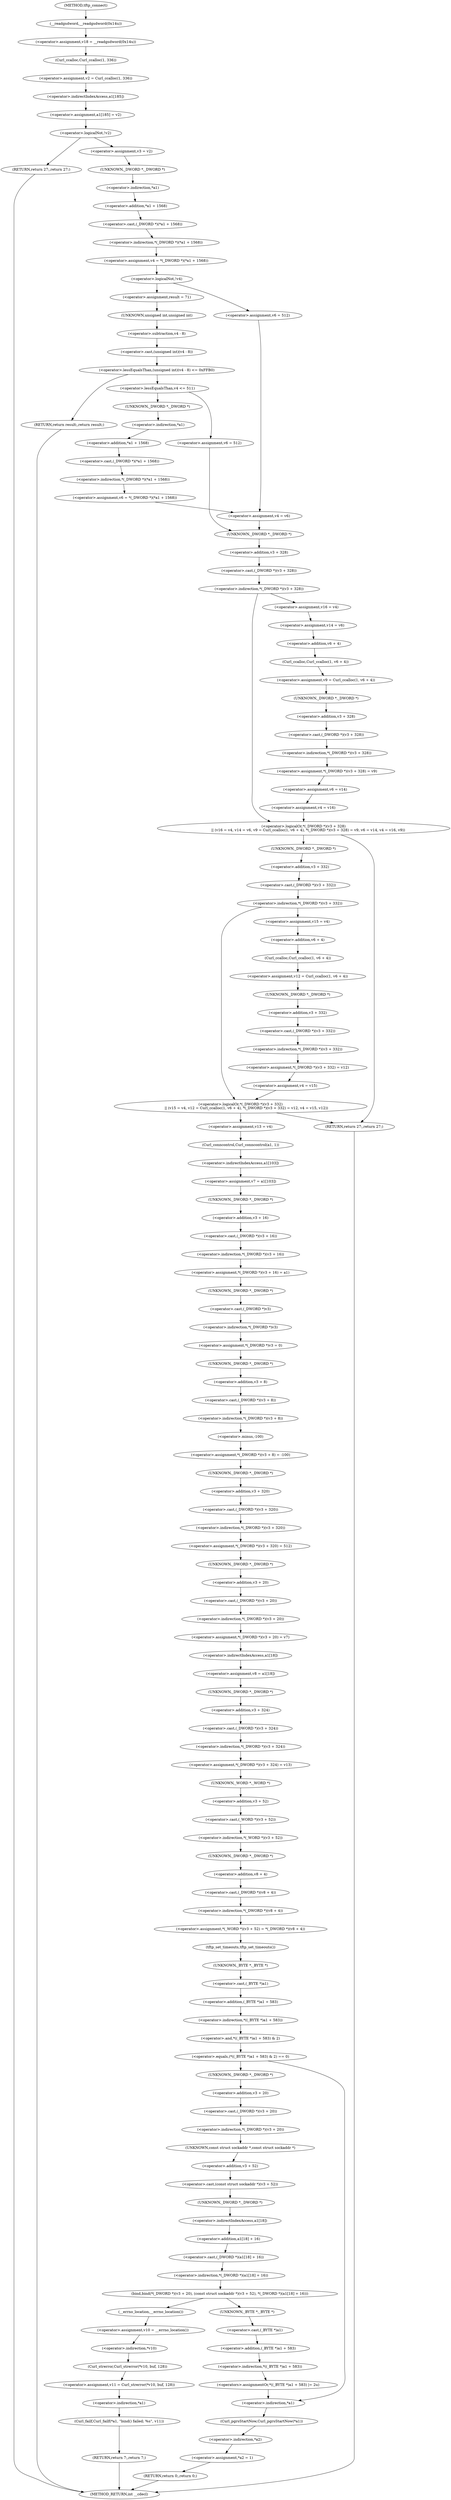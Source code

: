 digraph tftp_connect {  
"1000139" [label = "(<operator>.assignment,v18 = __readgsdword(0x14u))" ]
"1000141" [label = "(__readgsdword,__readgsdword(0x14u))" ]
"1000143" [label = "(<operator>.assignment,v2 = Curl_ccalloc(1, 336))" ]
"1000145" [label = "(Curl_ccalloc,Curl_ccalloc(1, 336))" ]
"1000148" [label = "(<operator>.assignment,a1[185] = v2)" ]
"1000149" [label = "(<operator>.indirectIndexAccess,a1[185])" ]
"1000154" [label = "(<operator>.logicalNot,!v2)" ]
"1000156" [label = "(RETURN,return 27;,return 27;)" ]
"1000158" [label = "(<operator>.assignment,v3 = v2)" ]
"1000161" [label = "(<operator>.assignment,v4 = *(_DWORD *)(*a1 + 1568))" ]
"1000163" [label = "(<operator>.indirection,*(_DWORD *)(*a1 + 1568))" ]
"1000164" [label = "(<operator>.cast,(_DWORD *)(*a1 + 1568))" ]
"1000165" [label = "(UNKNOWN,_DWORD *,_DWORD *)" ]
"1000166" [label = "(<operator>.addition,*a1 + 1568)" ]
"1000167" [label = "(<operator>.indirection,*a1)" ]
"1000171" [label = "(<operator>.logicalNot,!v4)" ]
"1000174" [label = "(<operator>.assignment,v6 = 512)" ]
"1000178" [label = "(<operator>.assignment,result = 71)" ]
"1000182" [label = "(<operator>.lessEqualsThan,(unsigned int)(v4 - 8) <= 0xFFB0)" ]
"1000183" [label = "(<operator>.cast,(unsigned int)(v4 - 8))" ]
"1000184" [label = "(UNKNOWN,unsigned int,unsigned int)" ]
"1000185" [label = "(<operator>.subtraction,v4 - 8)" ]
"1000191" [label = "(<operator>.lessEqualsThan,v4 <= 511)" ]
"1000195" [label = "(<operator>.assignment,v6 = 512)" ]
"1000200" [label = "(<operator>.logicalOr,*(_DWORD *)(v3 + 328)\n        || (v16 = v4, v14 = v6, v9 = Curl_ccalloc(1, v6 + 4), *(_DWORD *)(v3 + 328) = v9, v6 = v14, v4 = v16, v9))" ]
"1000201" [label = "(<operator>.indirection,*(_DWORD *)(v3 + 328))" ]
"1000202" [label = "(<operator>.cast,(_DWORD *)(v3 + 328))" ]
"1000203" [label = "(UNKNOWN,_DWORD *,_DWORD *)" ]
"1000204" [label = "(<operator>.addition,v3 + 328)" ]
"1000208" [label = "(<operator>.assignment,v16 = v4)" ]
"1000212" [label = "(<operator>.assignment,v14 = v6)" ]
"1000216" [label = "(<operator>.assignment,v9 = Curl_ccalloc(1, v6 + 4))" ]
"1000218" [label = "(Curl_ccalloc,Curl_ccalloc(1, v6 + 4))" ]
"1000220" [label = "(<operator>.addition,v6 + 4)" ]
"1000224" [label = "(<operator>.assignment,*(_DWORD *)(v3 + 328) = v9)" ]
"1000225" [label = "(<operator>.indirection,*(_DWORD *)(v3 + 328))" ]
"1000226" [label = "(<operator>.cast,(_DWORD *)(v3 + 328))" ]
"1000227" [label = "(UNKNOWN,_DWORD *,_DWORD *)" ]
"1000228" [label = "(<operator>.addition,v3 + 328)" ]
"1000233" [label = "(<operator>.assignment,v6 = v14)" ]
"1000237" [label = "(<operator>.assignment,v4 = v16)" ]
"1000243" [label = "(<operator>.logicalOr,*(_DWORD *)(v3 + 332)\n          || (v15 = v4, v12 = Curl_ccalloc(1, v6 + 4), *(_DWORD *)(v3 + 332) = v12, v4 = v15, v12))" ]
"1000244" [label = "(<operator>.indirection,*(_DWORD *)(v3 + 332))" ]
"1000245" [label = "(<operator>.cast,(_DWORD *)(v3 + 332))" ]
"1000246" [label = "(UNKNOWN,_DWORD *,_DWORD *)" ]
"1000247" [label = "(<operator>.addition,v3 + 332)" ]
"1000251" [label = "(<operator>.assignment,v15 = v4)" ]
"1000255" [label = "(<operator>.assignment,v12 = Curl_ccalloc(1, v6 + 4))" ]
"1000257" [label = "(Curl_ccalloc,Curl_ccalloc(1, v6 + 4))" ]
"1000259" [label = "(<operator>.addition,v6 + 4)" ]
"1000263" [label = "(<operator>.assignment,*(_DWORD *)(v3 + 332) = v12)" ]
"1000264" [label = "(<operator>.indirection,*(_DWORD *)(v3 + 332))" ]
"1000265" [label = "(<operator>.cast,(_DWORD *)(v3 + 332))" ]
"1000266" [label = "(UNKNOWN,_DWORD *,_DWORD *)" ]
"1000267" [label = "(<operator>.addition,v3 + 332)" ]
"1000272" [label = "(<operator>.assignment,v4 = v15)" ]
"1000277" [label = "(<operator>.assignment,v13 = v4)" ]
"1000280" [label = "(Curl_conncontrol,Curl_conncontrol(a1, 1))" ]
"1000283" [label = "(<operator>.assignment,v7 = a1[103])" ]
"1000285" [label = "(<operator>.indirectIndexAccess,a1[103])" ]
"1000288" [label = "(<operator>.assignment,*(_DWORD *)(v3 + 16) = a1)" ]
"1000289" [label = "(<operator>.indirection,*(_DWORD *)(v3 + 16))" ]
"1000290" [label = "(<operator>.cast,(_DWORD *)(v3 + 16))" ]
"1000291" [label = "(UNKNOWN,_DWORD *,_DWORD *)" ]
"1000292" [label = "(<operator>.addition,v3 + 16)" ]
"1000296" [label = "(<operator>.assignment,*(_DWORD *)v3 = 0)" ]
"1000297" [label = "(<operator>.indirection,*(_DWORD *)v3)" ]
"1000298" [label = "(<operator>.cast,(_DWORD *)v3)" ]
"1000299" [label = "(UNKNOWN,_DWORD *,_DWORD *)" ]
"1000302" [label = "(<operator>.assignment,*(_DWORD *)(v3 + 8) = -100)" ]
"1000303" [label = "(<operator>.indirection,*(_DWORD *)(v3 + 8))" ]
"1000304" [label = "(<operator>.cast,(_DWORD *)(v3 + 8))" ]
"1000305" [label = "(UNKNOWN,_DWORD *,_DWORD *)" ]
"1000306" [label = "(<operator>.addition,v3 + 8)" ]
"1000309" [label = "(<operator>.minus,-100)" ]
"1000311" [label = "(<operator>.assignment,*(_DWORD *)(v3 + 320) = 512)" ]
"1000312" [label = "(<operator>.indirection,*(_DWORD *)(v3 + 320))" ]
"1000313" [label = "(<operator>.cast,(_DWORD *)(v3 + 320))" ]
"1000314" [label = "(UNKNOWN,_DWORD *,_DWORD *)" ]
"1000315" [label = "(<operator>.addition,v3 + 320)" ]
"1000319" [label = "(<operator>.assignment,*(_DWORD *)(v3 + 20) = v7)" ]
"1000320" [label = "(<operator>.indirection,*(_DWORD *)(v3 + 20))" ]
"1000321" [label = "(<operator>.cast,(_DWORD *)(v3 + 20))" ]
"1000322" [label = "(UNKNOWN,_DWORD *,_DWORD *)" ]
"1000323" [label = "(<operator>.addition,v3 + 20)" ]
"1000327" [label = "(<operator>.assignment,v8 = a1[18])" ]
"1000329" [label = "(<operator>.indirectIndexAccess,a1[18])" ]
"1000332" [label = "(<operator>.assignment,*(_DWORD *)(v3 + 324) = v13)" ]
"1000333" [label = "(<operator>.indirection,*(_DWORD *)(v3 + 324))" ]
"1000334" [label = "(<operator>.cast,(_DWORD *)(v3 + 324))" ]
"1000335" [label = "(UNKNOWN,_DWORD *,_DWORD *)" ]
"1000336" [label = "(<operator>.addition,v3 + 324)" ]
"1000340" [label = "(<operator>.assignment,*(_WORD *)(v3 + 52) = *(_DWORD *)(v8 + 4))" ]
"1000341" [label = "(<operator>.indirection,*(_WORD *)(v3 + 52))" ]
"1000342" [label = "(<operator>.cast,(_WORD *)(v3 + 52))" ]
"1000343" [label = "(UNKNOWN,_WORD *,_WORD *)" ]
"1000344" [label = "(<operator>.addition,v3 + 52)" ]
"1000347" [label = "(<operator>.indirection,*(_DWORD *)(v8 + 4))" ]
"1000348" [label = "(<operator>.cast,(_DWORD *)(v8 + 4))" ]
"1000349" [label = "(UNKNOWN,_DWORD *,_DWORD *)" ]
"1000350" [label = "(<operator>.addition,v8 + 4)" ]
"1000353" [label = "(tftp_set_timeouts,tftp_set_timeouts())" ]
"1000355" [label = "(<operator>.equals,(*((_BYTE *)a1 + 583) & 2) == 0)" ]
"1000356" [label = "(<operator>.and,*((_BYTE *)a1 + 583) & 2)" ]
"1000357" [label = "(<operator>.indirection,*((_BYTE *)a1 + 583))" ]
"1000358" [label = "(<operator>.addition,(_BYTE *)a1 + 583)" ]
"1000359" [label = "(<operator>.cast,(_BYTE *)a1)" ]
"1000360" [label = "(UNKNOWN,_BYTE *,_BYTE *)" ]
"1000367" [label = "(bind,bind(*(_DWORD *)(v3 + 20), (const struct sockaddr *)(v3 + 52), *(_DWORD *)(a1[18] + 16)))" ]
"1000368" [label = "(<operator>.indirection,*(_DWORD *)(v3 + 20))" ]
"1000369" [label = "(<operator>.cast,(_DWORD *)(v3 + 20))" ]
"1000370" [label = "(UNKNOWN,_DWORD *,_DWORD *)" ]
"1000371" [label = "(<operator>.addition,v3 + 20)" ]
"1000374" [label = "(<operator>.cast,(const struct sockaddr *)(v3 + 52))" ]
"1000375" [label = "(UNKNOWN,const struct sockaddr *,const struct sockaddr *)" ]
"1000376" [label = "(<operator>.addition,v3 + 52)" ]
"1000379" [label = "(<operator>.indirection,*(_DWORD *)(a1[18] + 16))" ]
"1000380" [label = "(<operator>.cast,(_DWORD *)(a1[18] + 16))" ]
"1000381" [label = "(UNKNOWN,_DWORD *,_DWORD *)" ]
"1000382" [label = "(<operator>.addition,a1[18] + 16)" ]
"1000383" [label = "(<operator>.indirectIndexAccess,a1[18])" ]
"1000388" [label = "(<operator>.assignment,v10 = __errno_location())" ]
"1000390" [label = "(__errno_location,__errno_location())" ]
"1000391" [label = "(<operator>.assignment,v11 = Curl_strerror(*v10, buf, 128))" ]
"1000393" [label = "(Curl_strerror,Curl_strerror(*v10, buf, 128))" ]
"1000394" [label = "(<operator>.indirection,*v10)" ]
"1000398" [label = "(Curl_failf,Curl_failf(*a1, \"bind() failed; %s\", v11))" ]
"1000399" [label = "(<operator>.indirection,*a1)" ]
"1000403" [label = "(RETURN,return 7;,return 7;)" ]
"1000405" [label = "(<operators>.assignmentOr,*((_BYTE *)a1 + 583) |= 2u)" ]
"1000406" [label = "(<operator>.indirection,*((_BYTE *)a1 + 583))" ]
"1000407" [label = "(<operator>.addition,(_BYTE *)a1 + 583)" ]
"1000408" [label = "(<operator>.cast,(_BYTE *)a1)" ]
"1000409" [label = "(UNKNOWN,_BYTE *,_BYTE *)" ]
"1000413" [label = "(Curl_pgrsStartNow,Curl_pgrsStartNow(*a1))" ]
"1000414" [label = "(<operator>.indirection,*a1)" ]
"1000416" [label = "(<operator>.assignment,*a2 = 1)" ]
"1000417" [label = "(<operator>.indirection,*a2)" ]
"1000420" [label = "(RETURN,return 0;,return 0;)" ]
"1000422" [label = "(RETURN,return 27;,return 27;)" ]
"1000424" [label = "(<operator>.assignment,v6 = *(_DWORD *)(*a1 + 1568))" ]
"1000426" [label = "(<operator>.indirection,*(_DWORD *)(*a1 + 1568))" ]
"1000427" [label = "(<operator>.cast,(_DWORD *)(*a1 + 1568))" ]
"1000428" [label = "(UNKNOWN,_DWORD *,_DWORD *)" ]
"1000429" [label = "(<operator>.addition,*a1 + 1568)" ]
"1000430" [label = "(<operator>.indirection,*a1)" ]
"1000434" [label = "(<operator>.assignment,v4 = v6)" ]
"1000438" [label = "(RETURN,return result;,return result;)" ]
"1000118" [label = "(METHOD,tftp_connect)" ]
"1000440" [label = "(METHOD_RETURN,int __cdecl)" ]
  "1000139" -> "1000145" 
  "1000141" -> "1000139" 
  "1000143" -> "1000149" 
  "1000145" -> "1000143" 
  "1000148" -> "1000154" 
  "1000149" -> "1000148" 
  "1000154" -> "1000156" 
  "1000154" -> "1000158" 
  "1000156" -> "1000440" 
  "1000158" -> "1000165" 
  "1000161" -> "1000171" 
  "1000163" -> "1000161" 
  "1000164" -> "1000163" 
  "1000165" -> "1000167" 
  "1000166" -> "1000164" 
  "1000167" -> "1000166" 
  "1000171" -> "1000174" 
  "1000171" -> "1000178" 
  "1000174" -> "1000434" 
  "1000178" -> "1000184" 
  "1000182" -> "1000191" 
  "1000182" -> "1000438" 
  "1000183" -> "1000182" 
  "1000184" -> "1000185" 
  "1000185" -> "1000183" 
  "1000191" -> "1000195" 
  "1000191" -> "1000428" 
  "1000195" -> "1000203" 
  "1000200" -> "1000246" 
  "1000200" -> "1000422" 
  "1000201" -> "1000200" 
  "1000201" -> "1000208" 
  "1000202" -> "1000201" 
  "1000203" -> "1000204" 
  "1000204" -> "1000202" 
  "1000208" -> "1000212" 
  "1000212" -> "1000220" 
  "1000216" -> "1000227" 
  "1000218" -> "1000216" 
  "1000220" -> "1000218" 
  "1000224" -> "1000233" 
  "1000225" -> "1000224" 
  "1000226" -> "1000225" 
  "1000227" -> "1000228" 
  "1000228" -> "1000226" 
  "1000233" -> "1000237" 
  "1000237" -> "1000200" 
  "1000243" -> "1000277" 
  "1000243" -> "1000422" 
  "1000244" -> "1000243" 
  "1000244" -> "1000251" 
  "1000245" -> "1000244" 
  "1000246" -> "1000247" 
  "1000247" -> "1000245" 
  "1000251" -> "1000259" 
  "1000255" -> "1000266" 
  "1000257" -> "1000255" 
  "1000259" -> "1000257" 
  "1000263" -> "1000272" 
  "1000264" -> "1000263" 
  "1000265" -> "1000264" 
  "1000266" -> "1000267" 
  "1000267" -> "1000265" 
  "1000272" -> "1000243" 
  "1000277" -> "1000280" 
  "1000280" -> "1000285" 
  "1000283" -> "1000291" 
  "1000285" -> "1000283" 
  "1000288" -> "1000299" 
  "1000289" -> "1000288" 
  "1000290" -> "1000289" 
  "1000291" -> "1000292" 
  "1000292" -> "1000290" 
  "1000296" -> "1000305" 
  "1000297" -> "1000296" 
  "1000298" -> "1000297" 
  "1000299" -> "1000298" 
  "1000302" -> "1000314" 
  "1000303" -> "1000309" 
  "1000304" -> "1000303" 
  "1000305" -> "1000306" 
  "1000306" -> "1000304" 
  "1000309" -> "1000302" 
  "1000311" -> "1000322" 
  "1000312" -> "1000311" 
  "1000313" -> "1000312" 
  "1000314" -> "1000315" 
  "1000315" -> "1000313" 
  "1000319" -> "1000329" 
  "1000320" -> "1000319" 
  "1000321" -> "1000320" 
  "1000322" -> "1000323" 
  "1000323" -> "1000321" 
  "1000327" -> "1000335" 
  "1000329" -> "1000327" 
  "1000332" -> "1000343" 
  "1000333" -> "1000332" 
  "1000334" -> "1000333" 
  "1000335" -> "1000336" 
  "1000336" -> "1000334" 
  "1000340" -> "1000353" 
  "1000341" -> "1000349" 
  "1000342" -> "1000341" 
  "1000343" -> "1000344" 
  "1000344" -> "1000342" 
  "1000347" -> "1000340" 
  "1000348" -> "1000347" 
  "1000349" -> "1000350" 
  "1000350" -> "1000348" 
  "1000353" -> "1000360" 
  "1000355" -> "1000370" 
  "1000355" -> "1000414" 
  "1000356" -> "1000355" 
  "1000357" -> "1000356" 
  "1000358" -> "1000357" 
  "1000359" -> "1000358" 
  "1000360" -> "1000359" 
  "1000367" -> "1000409" 
  "1000367" -> "1000390" 
  "1000368" -> "1000375" 
  "1000369" -> "1000368" 
  "1000370" -> "1000371" 
  "1000371" -> "1000369" 
  "1000374" -> "1000381" 
  "1000375" -> "1000376" 
  "1000376" -> "1000374" 
  "1000379" -> "1000367" 
  "1000380" -> "1000379" 
  "1000381" -> "1000383" 
  "1000382" -> "1000380" 
  "1000383" -> "1000382" 
  "1000388" -> "1000394" 
  "1000390" -> "1000388" 
  "1000391" -> "1000399" 
  "1000393" -> "1000391" 
  "1000394" -> "1000393" 
  "1000398" -> "1000403" 
  "1000399" -> "1000398" 
  "1000403" -> "1000440" 
  "1000405" -> "1000414" 
  "1000406" -> "1000405" 
  "1000407" -> "1000406" 
  "1000408" -> "1000407" 
  "1000409" -> "1000408" 
  "1000413" -> "1000417" 
  "1000414" -> "1000413" 
  "1000416" -> "1000420" 
  "1000417" -> "1000416" 
  "1000420" -> "1000440" 
  "1000422" -> "1000440" 
  "1000424" -> "1000434" 
  "1000426" -> "1000424" 
  "1000427" -> "1000426" 
  "1000428" -> "1000430" 
  "1000429" -> "1000427" 
  "1000430" -> "1000429" 
  "1000434" -> "1000203" 
  "1000438" -> "1000440" 
  "1000118" -> "1000141" 
}
